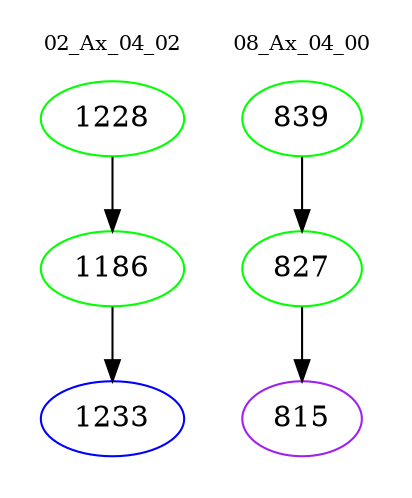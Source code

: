 digraph{
subgraph cluster_0 {
color = white
label = "02_Ax_04_02";
fontsize=10;
T0_1228 [label="1228", color="green"]
T0_1228 -> T0_1186 [color="black"]
T0_1186 [label="1186", color="green"]
T0_1186 -> T0_1233 [color="black"]
T0_1233 [label="1233", color="blue"]
}
subgraph cluster_1 {
color = white
label = "08_Ax_04_00";
fontsize=10;
T1_839 [label="839", color="green"]
T1_839 -> T1_827 [color="black"]
T1_827 [label="827", color="green"]
T1_827 -> T1_815 [color="black"]
T1_815 [label="815", color="purple"]
}
}
